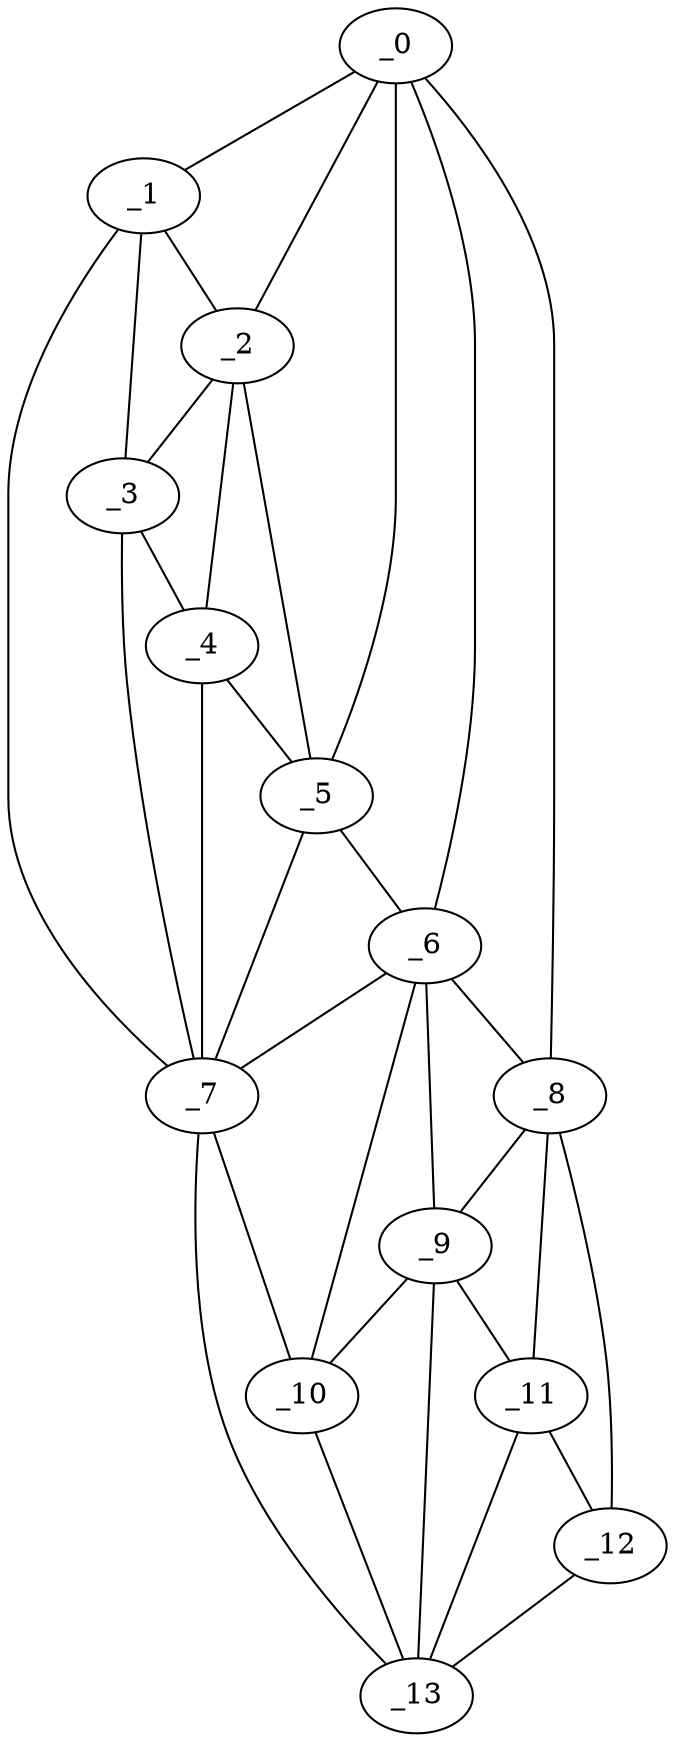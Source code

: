 graph "obj10__325.gxl" {
	_0	 [x=4,
		y=32];
	_1	 [x=55,
		y=97];
	_0 -- _1	 [valence=1];
	_2	 [x=59,
		y=90];
	_0 -- _2	 [valence=2];
	_5	 [x=86,
		y=80];
	_0 -- _5	 [valence=2];
	_6	 [x=92,
		y=75];
	_0 -- _6	 [valence=1];
	_8	 [x=106,
		y=21];
	_0 -- _8	 [valence=1];
	_1 -- _2	 [valence=2];
	_3	 [x=71,
		y=98];
	_1 -- _3	 [valence=2];
	_7	 [x=94,
		y=100];
	_1 -- _7	 [valence=1];
	_2 -- _3	 [valence=1];
	_4	 [x=76,
		y=89];
	_2 -- _4	 [valence=2];
	_2 -- _5	 [valence=2];
	_3 -- _4	 [valence=2];
	_3 -- _7	 [valence=1];
	_4 -- _5	 [valence=2];
	_4 -- _7	 [valence=2];
	_5 -- _6	 [valence=2];
	_5 -- _7	 [valence=1];
	_6 -- _7	 [valence=2];
	_6 -- _8	 [valence=2];
	_9	 [x=111,
		y=48];
	_6 -- _9	 [valence=2];
	_10	 [x=111,
		y=60];
	_6 -- _10	 [valence=1];
	_7 -- _10	 [valence=1];
	_13	 [x=126,
		y=46];
	_7 -- _13	 [valence=1];
	_8 -- _9	 [valence=1];
	_11	 [x=112,
		y=33];
	_8 -- _11	 [valence=2];
	_12	 [x=125,
		y=25];
	_8 -- _12	 [valence=1];
	_9 -- _10	 [valence=2];
	_9 -- _11	 [valence=2];
	_9 -- _13	 [valence=2];
	_10 -- _13	 [valence=2];
	_11 -- _12	 [valence=2];
	_11 -- _13	 [valence=2];
	_12 -- _13	 [valence=1];
}
